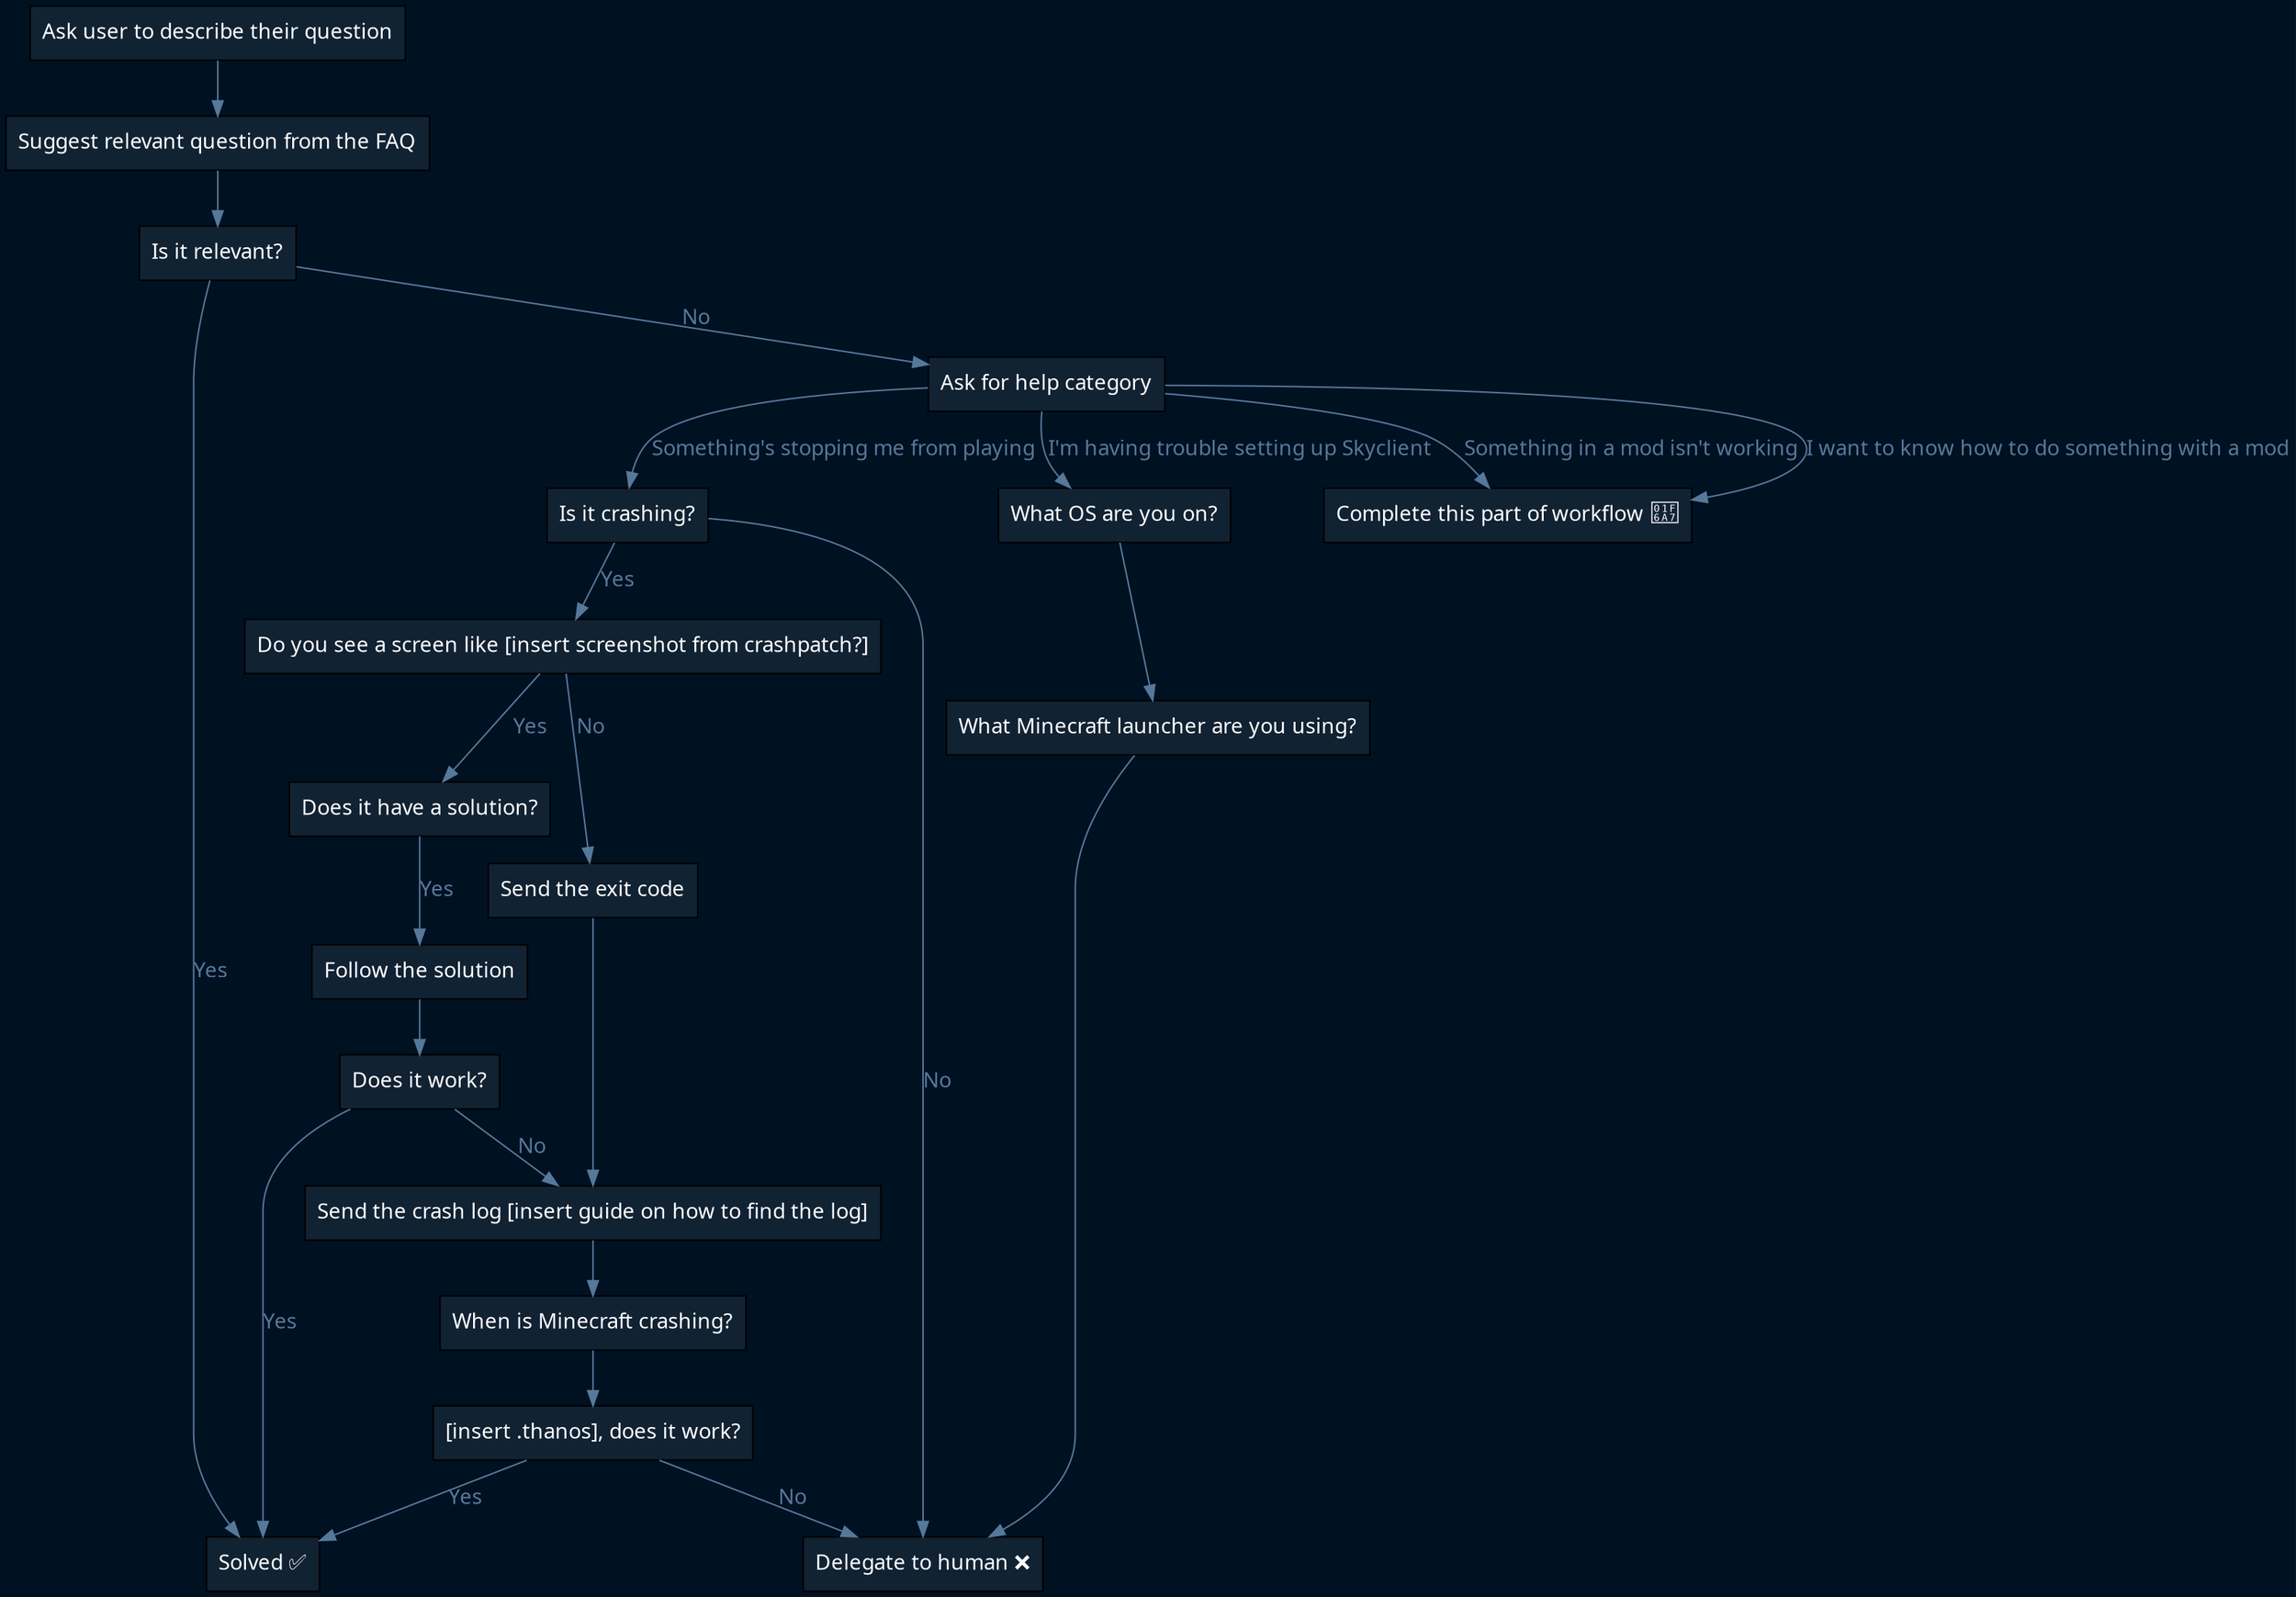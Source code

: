 digraph steps {
    node [shape=box, style=filled, fillcolor="#112233", fontcolor=white, fontname="ubuntu"]
    graph [fontname="ubuntu", bgcolor="#001122"]
    edge [color="#56789a", fontcolor="#56789a", fontname="ubuntu"]
    "Ask user to describe their question" -> "Suggest relevant question from the FAQ"
    "Suggest relevant question from the FAQ" -> "Is it relevant?"
    "Is it relevant?" -> "Ask for help category" [label="No"]
    "Is it relevant?" -> "Solved ✅" [label="Yes"]
    "Ask for help category" -> "Is it crashing?" [label="Something's stopping me from playing"]
    "Is it crashing?" -> "Do you see a screen like [insert screenshot from crashpatch?]" [label="Yes"]
    "Is it crashing?" -> "Delegate to human ❌" [label="No"]
    "Do you see a screen like [insert screenshot from crashpatch?]" -> "Does it have a solution?" [label="Yes"]
    "Does it have a solution?" -> "Follow the solution" [label="Yes"]
    "Follow the solution" -> "Does it work?"
    "Does it work?" -> "Solved ✅" [label="Yes"]
    "Does it work?" -> "Send the crash log [insert guide on how to find the log]" [label="No"]
    "Do you see a screen like [insert screenshot from crashpatch?]" -> "Send the exit code" [label="No"]
    "Send the exit code" -> "Send the crash log [insert guide on how to find the log]"
    "Send the crash log [insert guide on how to find the log]" -> "When is Minecraft crashing?"
    "When is Minecraft crashing?" -> "[insert .thanos], does it work?"
    "[insert .thanos], does it work?" -> "Solved ✅" [label="Yes"]
    "[insert .thanos], does it work?" -> "Delegate to human ❌" [label="No"]
    "Ask for help category" -> "Complete this part of workflow 🚧" [label="Something in a mod isn't working"]
    "Ask for help category" -> "Complete this part of workflow 🚧" [label="I want to know how to do something with a mod"]
    "Ask for help category" -> "What OS are you on?" [label="I'm having trouble setting up Skyclient"]
    "What OS are you on?" -> "What Minecraft launcher are you using?"
    "What Minecraft launcher are you using?" -> "Delegate to human ❌"
}
